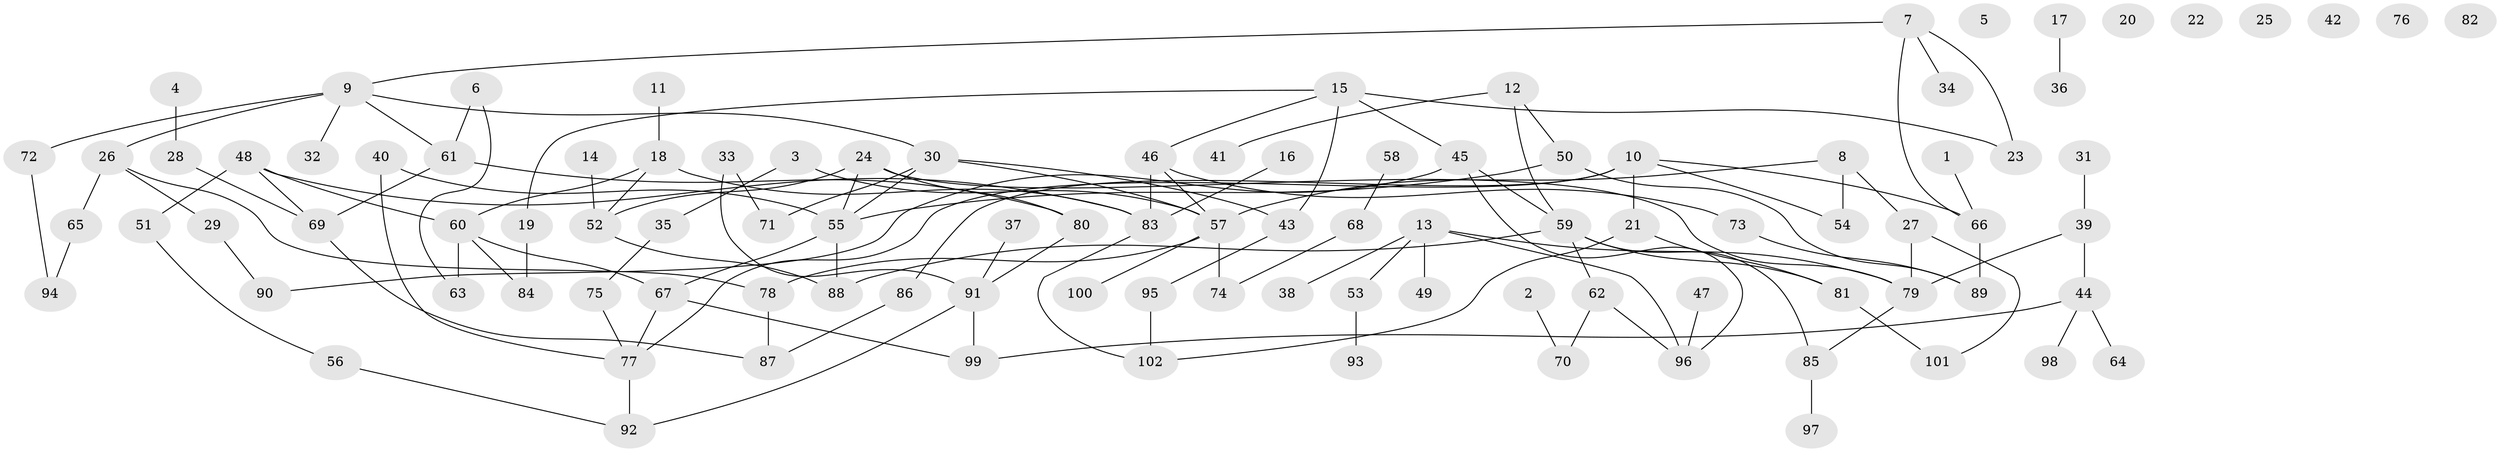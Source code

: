 // coarse degree distribution, {3: 0.18604651162790697, 4: 0.18604651162790697, 5: 0.046511627906976744, 8: 0.046511627906976744, 7: 0.06976744186046512, 2: 0.2558139534883721, 9: 0.023255813953488372, 1: 0.13953488372093023, 6: 0.046511627906976744}
// Generated by graph-tools (version 1.1) at 2025/48/03/04/25 22:48:11]
// undirected, 102 vertices, 129 edges
graph export_dot {
  node [color=gray90,style=filled];
  1;
  2;
  3;
  4;
  5;
  6;
  7;
  8;
  9;
  10;
  11;
  12;
  13;
  14;
  15;
  16;
  17;
  18;
  19;
  20;
  21;
  22;
  23;
  24;
  25;
  26;
  27;
  28;
  29;
  30;
  31;
  32;
  33;
  34;
  35;
  36;
  37;
  38;
  39;
  40;
  41;
  42;
  43;
  44;
  45;
  46;
  47;
  48;
  49;
  50;
  51;
  52;
  53;
  54;
  55;
  56;
  57;
  58;
  59;
  60;
  61;
  62;
  63;
  64;
  65;
  66;
  67;
  68;
  69;
  70;
  71;
  72;
  73;
  74;
  75;
  76;
  77;
  78;
  79;
  80;
  81;
  82;
  83;
  84;
  85;
  86;
  87;
  88;
  89;
  90;
  91;
  92;
  93;
  94;
  95;
  96;
  97;
  98;
  99;
  100;
  101;
  102;
  1 -- 66;
  2 -- 70;
  3 -- 35;
  3 -- 57;
  4 -- 28;
  6 -- 61;
  6 -- 63;
  7 -- 9;
  7 -- 23;
  7 -- 34;
  7 -- 66;
  8 -- 27;
  8 -- 54;
  8 -- 57;
  9 -- 26;
  9 -- 30;
  9 -- 32;
  9 -- 61;
  9 -- 72;
  10 -- 21;
  10 -- 54;
  10 -- 66;
  10 -- 77;
  10 -- 86;
  11 -- 18;
  12 -- 41;
  12 -- 50;
  12 -- 59;
  13 -- 38;
  13 -- 49;
  13 -- 53;
  13 -- 79;
  13 -- 96;
  14 -- 52;
  15 -- 19;
  15 -- 23;
  15 -- 43;
  15 -- 45;
  15 -- 46;
  16 -- 83;
  17 -- 36;
  18 -- 52;
  18 -- 60;
  18 -- 83;
  19 -- 84;
  21 -- 81;
  21 -- 102;
  24 -- 52;
  24 -- 55;
  24 -- 79;
  24 -- 80;
  26 -- 29;
  26 -- 65;
  26 -- 78;
  27 -- 79;
  27 -- 101;
  28 -- 69;
  29 -- 90;
  30 -- 43;
  30 -- 55;
  30 -- 57;
  30 -- 71;
  31 -- 39;
  33 -- 71;
  33 -- 91;
  35 -- 75;
  37 -- 91;
  39 -- 44;
  39 -- 79;
  40 -- 55;
  40 -- 77;
  43 -- 95;
  44 -- 64;
  44 -- 98;
  44 -- 99;
  45 -- 59;
  45 -- 90;
  45 -- 96;
  46 -- 57;
  46 -- 73;
  46 -- 83;
  47 -- 96;
  48 -- 51;
  48 -- 60;
  48 -- 69;
  48 -- 83;
  50 -- 55;
  50 -- 89;
  51 -- 56;
  52 -- 88;
  53 -- 93;
  55 -- 67;
  55 -- 88;
  56 -- 92;
  57 -- 74;
  57 -- 78;
  57 -- 100;
  58 -- 68;
  59 -- 62;
  59 -- 81;
  59 -- 85;
  59 -- 88;
  60 -- 63;
  60 -- 67;
  60 -- 84;
  61 -- 69;
  61 -- 80;
  62 -- 70;
  62 -- 96;
  65 -- 94;
  66 -- 89;
  67 -- 77;
  67 -- 99;
  68 -- 74;
  69 -- 87;
  72 -- 94;
  73 -- 89;
  75 -- 77;
  77 -- 92;
  78 -- 87;
  79 -- 85;
  80 -- 91;
  81 -- 101;
  83 -- 102;
  85 -- 97;
  86 -- 87;
  91 -- 92;
  91 -- 99;
  95 -- 102;
}
